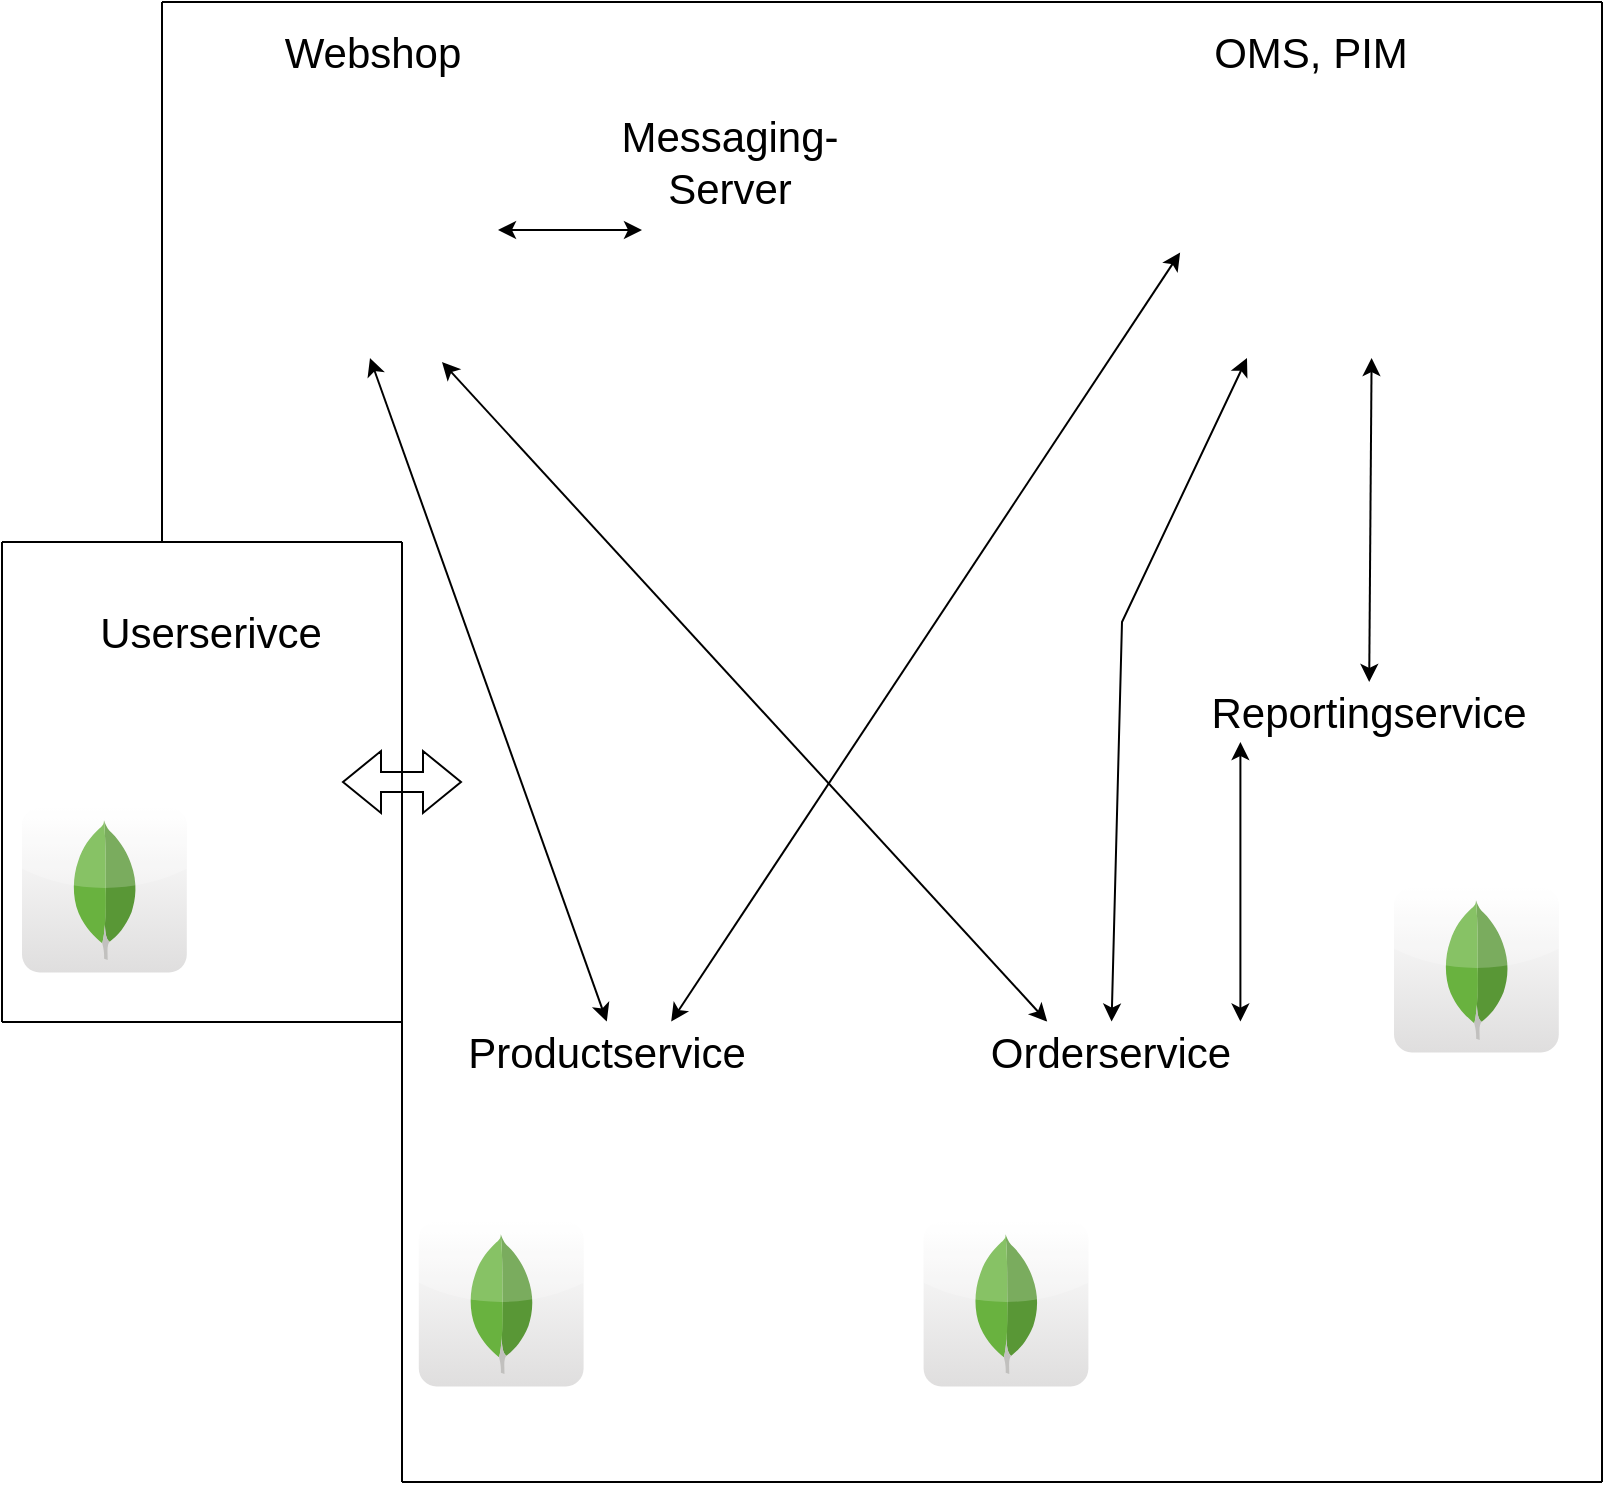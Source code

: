 <mxfile version="16.0.0" type="device"><diagram id="K1MlQreS2I5HjORi91-P" name="Page-1"><mxGraphModel dx="1629" dy="874" grid="1" gridSize="10" guides="1" tooltips="1" connect="1" arrows="1" fold="1" page="1" pageScale="1" pageWidth="827" pageHeight="1169" math="0" shadow="0"><root><mxCell id="0"/><mxCell id="1" parent="0"/><mxCell id="airFL64z_71yDdDu1P-7-1" value="" style="shape=image;html=1;verticalAlign=top;verticalLabelPosition=bottom;labelBackgroundColor=#ffffff;imageAspect=0;aspect=fixed;image=https://cdn0.iconfinder.com/data/icons/long-shadow-web-icons/512/angular-symbol-128.png" parent="1" vertex="1"><mxGeometry x="120" y="60" width="128" height="128" as="geometry"/></mxCell><mxCell id="airFL64z_71yDdDu1P-7-5" value="" style="shape=image;html=1;verticalAlign=top;verticalLabelPosition=bottom;labelBackgroundColor=#ffffff;imageAspect=0;aspect=fixed;image=https://cdn0.iconfinder.com/data/icons/long-shadow-web-icons/512/nodejs-128.png" parent="1" vertex="1"><mxGeometry x="70" y="362.0" width="68" height="68" as="geometry"/></mxCell><mxCell id="airFL64z_71yDdDu1P-7-7" value="" style="dashed=0;outlineConnect=0;html=1;align=center;labelPosition=center;verticalLabelPosition=bottom;verticalAlign=top;shape=mxgraph.webicons.mongodb;gradientColor=#DFDEDE" parent="1" vertex="1"><mxGeometry x="10" y="412.8" width="82.4" height="82.4" as="geometry"/></mxCell><mxCell id="airFL64z_71yDdDu1P-7-10" value="" style="shape=image;html=1;verticalAlign=top;verticalLabelPosition=bottom;labelBackgroundColor=#ffffff;imageAspect=0;aspect=fixed;image=https://cdn0.iconfinder.com/data/icons/long-shadow-web-icons/512/nodejs-128.png" parent="1" vertex="1"><mxGeometry x="268.4" y="566.8" width="68" height="68" as="geometry"/></mxCell><mxCell id="airFL64z_71yDdDu1P-7-11" value="" style="dashed=0;outlineConnect=0;html=1;align=center;labelPosition=center;verticalLabelPosition=bottom;verticalAlign=top;shape=mxgraph.webicons.mongodb;gradientColor=#DFDEDE" parent="1" vertex="1"><mxGeometry x="208.4" y="619.8" width="82.4" height="82.4" as="geometry"/></mxCell><mxCell id="airFL64z_71yDdDu1P-7-12" value="" style="shape=image;html=1;verticalAlign=top;verticalLabelPosition=bottom;labelBackgroundColor=#ffffff;imageAspect=0;aspect=fixed;image=https://cdn0.iconfinder.com/data/icons/long-shadow-web-icons/512/nodejs-128.png" parent="1" vertex="1"><mxGeometry x="520.8" y="566.8" width="68" height="68" as="geometry"/></mxCell><mxCell id="airFL64z_71yDdDu1P-7-13" value="" style="dashed=0;outlineConnect=0;html=1;align=center;labelPosition=center;verticalLabelPosition=bottom;verticalAlign=top;shape=mxgraph.webicons.mongodb;gradientColor=#DFDEDE" parent="1" vertex="1"><mxGeometry x="460.8" y="619.8" width="82.4" height="82.4" as="geometry"/></mxCell><mxCell id="airFL64z_71yDdDu1P-7-14" value="Webshop" style="text;html=1;strokeColor=none;fillColor=none;align=center;verticalAlign=middle;whiteSpace=wrap;rounded=0;fontSize=21;" parent="1" vertex="1"><mxGeometry x="121.2" y="20" width="128.8" height="30" as="geometry"/></mxCell><mxCell id="airFL64z_71yDdDu1P-7-15" value="Userserivce" style="text;html=1;strokeColor=none;fillColor=none;align=center;verticalAlign=middle;whiteSpace=wrap;rounded=0;fontSize=21;" parent="1" vertex="1"><mxGeometry x="39.6" y="310" width="128.8" height="30" as="geometry"/></mxCell><mxCell id="airFL64z_71yDdDu1P-7-16" value="Productservice" style="text;html=1;strokeColor=none;fillColor=none;align=center;verticalAlign=middle;whiteSpace=wrap;rounded=0;fontSize=21;" parent="1" vertex="1"><mxGeometry x="238" y="519.8" width="128.8" height="30" as="geometry"/></mxCell><mxCell id="airFL64z_71yDdDu1P-7-17" value="Orderservice" style="text;html=1;strokeColor=none;fillColor=none;align=center;verticalAlign=middle;whiteSpace=wrap;rounded=0;fontSize=21;" parent="1" vertex="1"><mxGeometry x="490.4" y="519.8" width="128.8" height="30" as="geometry"/></mxCell><mxCell id="airFL64z_71yDdDu1P-7-18" value="" style="shape=image;html=1;verticalAlign=top;verticalLabelPosition=bottom;labelBackgroundColor=#ffffff;imageAspect=0;aspect=fixed;image=https://cdn0.iconfinder.com/data/icons/long-shadow-web-icons/512/nodejs-128.png" parent="1" vertex="1"><mxGeometry x="649.6" y="402.0" width="68" height="68" as="geometry"/></mxCell><mxCell id="airFL64z_71yDdDu1P-7-19" value="" style="dashed=0;outlineConnect=0;html=1;align=center;labelPosition=center;verticalLabelPosition=bottom;verticalAlign=top;shape=mxgraph.webicons.mongodb;gradientColor=#DFDEDE" parent="1" vertex="1"><mxGeometry x="696" y="452.8" width="82.4" height="82.4" as="geometry"/></mxCell><mxCell id="airFL64z_71yDdDu1P-7-20" value="Reportingservice" style="text;html=1;strokeColor=none;fillColor=none;align=center;verticalAlign=middle;whiteSpace=wrap;rounded=0;fontSize=21;" parent="1" vertex="1"><mxGeometry x="619.2" y="350" width="128.8" height="30" as="geometry"/></mxCell><mxCell id="airFL64z_71yDdDu1P-7-22" value="" style="endArrow=classic;startArrow=classic;html=1;rounded=0;fontSize=21;exitX=0.5;exitY=0;exitDx=0;exitDy=0;entryX=0.5;entryY=1;entryDx=0;entryDy=0;" parent="1" source="airFL64z_71yDdDu1P-7-16" target="airFL64z_71yDdDu1P-7-1" edge="1"><mxGeometry width="50" height="50" relative="1" as="geometry"><mxPoint x="154" y="360" as="sourcePoint"/><mxPoint x="370" y="190" as="targetPoint"/></mxGeometry></mxCell><mxCell id="airFL64z_71yDdDu1P-7-23" value="" style="endArrow=classic;startArrow=classic;html=1;rounded=0;fontSize=21;exitX=0.25;exitY=0;exitDx=0;exitDy=0;" parent="1" source="airFL64z_71yDdDu1P-7-17" edge="1"><mxGeometry width="50" height="50" relative="1" as="geometry"><mxPoint x="164" y="370" as="sourcePoint"/><mxPoint x="220" y="190" as="targetPoint"/></mxGeometry></mxCell><mxCell id="airFL64z_71yDdDu1P-7-24" value="" style="endArrow=classic;startArrow=classic;html=1;rounded=0;fontSize=21;entryX=0.75;entryY=1;entryDx=0;entryDy=0;exitX=0.5;exitY=0;exitDx=0;exitDy=0;" parent="1" source="airFL64z_71yDdDu1P-7-20" target="airFL64z_71yDdDu1P-7-25" edge="1"><mxGeometry width="50" height="50" relative="1" as="geometry"><mxPoint x="174" y="380" as="sourcePoint"/><mxPoint x="404" y="218" as="targetPoint"/></mxGeometry></mxCell><mxCell id="airFL64z_71yDdDu1P-7-25" value="" style="shape=image;html=1;verticalAlign=top;verticalLabelPosition=bottom;labelBackgroundColor=#ffffff;imageAspect=0;aspect=fixed;image=https://cdn0.iconfinder.com/data/icons/long-shadow-web-icons/512/angular-symbol-128.png" parent="1" vertex="1"><mxGeometry x="588.8" y="60" width="128" height="128" as="geometry"/></mxCell><mxCell id="airFL64z_71yDdDu1P-7-26" value="OMS, PIM" style="text;html=1;strokeColor=none;fillColor=none;align=center;verticalAlign=middle;whiteSpace=wrap;rounded=0;fontSize=21;" parent="1" vertex="1"><mxGeometry x="590" y="20" width="128.8" height="30" as="geometry"/></mxCell><mxCell id="airFL64z_71yDdDu1P-7-27" value="" style="endArrow=classic;startArrow=classic;html=1;rounded=0;fontSize=21;exitX=0.5;exitY=0;exitDx=0;exitDy=0;" parent="1" source="airFL64z_71yDdDu1P-7-17" target="airFL64z_71yDdDu1P-7-25" edge="1"><mxGeometry width="50" height="50" relative="1" as="geometry"><mxPoint x="564.8" y="529.8" as="sourcePoint"/><mxPoint x="230" y="200" as="targetPoint"/><Array as="points"><mxPoint x="560" y="320"/></Array></mxGeometry></mxCell><mxCell id="airFL64z_71yDdDu1P-7-28" value="" style="endArrow=classic;startArrow=classic;html=1;rounded=0;fontSize=21;exitX=1;exitY=0;exitDx=0;exitDy=0;entryX=0;entryY=1;entryDx=0;entryDy=0;" parent="1" source="airFL64z_71yDdDu1P-7-17" target="airFL64z_71yDdDu1P-7-20" edge="1"><mxGeometry width="50" height="50" relative="1" as="geometry"><mxPoint x="564.8" y="529.8" as="sourcePoint"/><mxPoint x="632.498" y="198" as="targetPoint"/><Array as="points"/></mxGeometry></mxCell><mxCell id="airFL64z_71yDdDu1P-7-29" value="" style="endArrow=classic;startArrow=classic;html=1;rounded=0;fontSize=21;exitX=0.75;exitY=0;exitDx=0;exitDy=0;entryX=0.002;entryY=0.588;entryDx=0;entryDy=0;entryPerimeter=0;" parent="1" source="airFL64z_71yDdDu1P-7-16" target="airFL64z_71yDdDu1P-7-25" edge="1"><mxGeometry width="50" height="50" relative="1" as="geometry"><mxPoint x="312.4" y="529.8" as="sourcePoint"/><mxPoint x="194" y="198" as="targetPoint"/></mxGeometry></mxCell><mxCell id="airFL64z_71yDdDu1P-7-34" value="Messaging-Server" style="text;html=1;strokeColor=none;fillColor=none;align=center;verticalAlign=middle;whiteSpace=wrap;rounded=0;fontSize=21;" parent="1" vertex="1"><mxGeometry x="284" y="70" width="160" height="40" as="geometry"/></mxCell><mxCell id="airFL64z_71yDdDu1P-7-35" value="" style="shape=image;html=1;verticalAlign=top;verticalLabelPosition=bottom;labelBackgroundColor=#ffffff;imageAspect=0;aspect=fixed;image=https://cdn0.iconfinder.com/data/icons/long-shadow-web-icons/512/nodejs-128.png" parent="1" vertex="1"><mxGeometry x="330" y="120.0" width="68" height="68" as="geometry"/></mxCell><mxCell id="airFL64z_71yDdDu1P-7-37" value="" style="endArrow=classic;startArrow=classic;html=1;rounded=0;fontSize=21;exitX=1;exitY=0.5;exitDx=0;exitDy=0;" parent="1" source="airFL64z_71yDdDu1P-7-1" edge="1"><mxGeometry width="50" height="50" relative="1" as="geometry"><mxPoint x="390" y="410" as="sourcePoint"/><mxPoint x="320" y="124" as="targetPoint"/></mxGeometry></mxCell><mxCell id="vwiiYzbYpBycOgw1fwgE-1" value="" style="endArrow=none;html=1;rounded=0;" edge="1" parent="1"><mxGeometry width="50" height="50" relative="1" as="geometry"><mxPoint x="800" y="10" as="sourcePoint"/><mxPoint x="80" y="10" as="targetPoint"/></mxGeometry></mxCell><mxCell id="vwiiYzbYpBycOgw1fwgE-2" value="" style="endArrow=none;html=1;rounded=0;" edge="1" parent="1"><mxGeometry width="50" height="50" relative="1" as="geometry"><mxPoint x="80" y="280" as="sourcePoint"/><mxPoint x="80" y="10" as="targetPoint"/></mxGeometry></mxCell><mxCell id="vwiiYzbYpBycOgw1fwgE-3" value="" style="endArrow=none;html=1;rounded=0;" edge="1" parent="1"><mxGeometry width="50" height="50" relative="1" as="geometry"><mxPoint x="200" y="280" as="sourcePoint"/><mxPoint x="80" y="280" as="targetPoint"/></mxGeometry></mxCell><mxCell id="vwiiYzbYpBycOgw1fwgE-4" value="" style="endArrow=none;html=1;rounded=0;" edge="1" parent="1"><mxGeometry width="50" height="50" relative="1" as="geometry"><mxPoint x="200" y="750" as="sourcePoint"/><mxPoint x="200" y="280" as="targetPoint"/></mxGeometry></mxCell><mxCell id="vwiiYzbYpBycOgw1fwgE-5" value="" style="endArrow=none;html=1;rounded=0;" edge="1" parent="1"><mxGeometry width="50" height="50" relative="1" as="geometry"><mxPoint x="800" y="750" as="sourcePoint"/><mxPoint x="200" y="750" as="targetPoint"/></mxGeometry></mxCell><mxCell id="vwiiYzbYpBycOgw1fwgE-6" value="" style="endArrow=none;html=1;rounded=0;" edge="1" parent="1"><mxGeometry width="50" height="50" relative="1" as="geometry"><mxPoint x="800" y="10" as="sourcePoint"/><mxPoint x="800" y="750" as="targetPoint"/></mxGeometry></mxCell><mxCell id="vwiiYzbYpBycOgw1fwgE-7" value="" style="endArrow=none;html=1;rounded=0;" edge="1" parent="1"><mxGeometry width="50" height="50" relative="1" as="geometry"><mxPoint y="280" as="sourcePoint"/><mxPoint x="80" y="280" as="targetPoint"/></mxGeometry></mxCell><mxCell id="vwiiYzbYpBycOgw1fwgE-8" value="" style="endArrow=none;html=1;rounded=0;" edge="1" parent="1"><mxGeometry width="50" height="50" relative="1" as="geometry"><mxPoint y="520" as="sourcePoint"/><mxPoint y="280" as="targetPoint"/></mxGeometry></mxCell><mxCell id="vwiiYzbYpBycOgw1fwgE-9" value="" style="endArrow=none;html=1;rounded=0;" edge="1" parent="1"><mxGeometry width="50" height="50" relative="1" as="geometry"><mxPoint x="200" y="520" as="sourcePoint"/><mxPoint y="520" as="targetPoint"/></mxGeometry></mxCell><mxCell id="vwiiYzbYpBycOgw1fwgE-10" value="" style="shape=flexArrow;endArrow=classic;startArrow=classic;html=1;rounded=0;" edge="1" parent="1"><mxGeometry width="100" height="100" relative="1" as="geometry"><mxPoint x="170" y="400" as="sourcePoint"/><mxPoint x="230" y="400" as="targetPoint"/></mxGeometry></mxCell></root></mxGraphModel></diagram></mxfile>